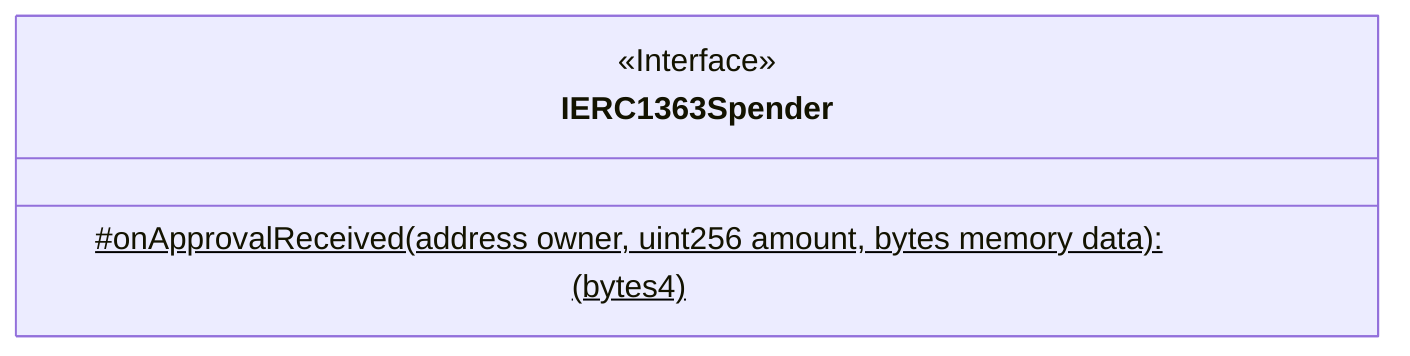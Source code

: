classDiagram
  %% 266:1010:0
  class IERC1363Spender {
    <<Interface>>
    #onApprovalReceived(address owner, uint256 amount, bytes memory data): (bytes4)$
  }